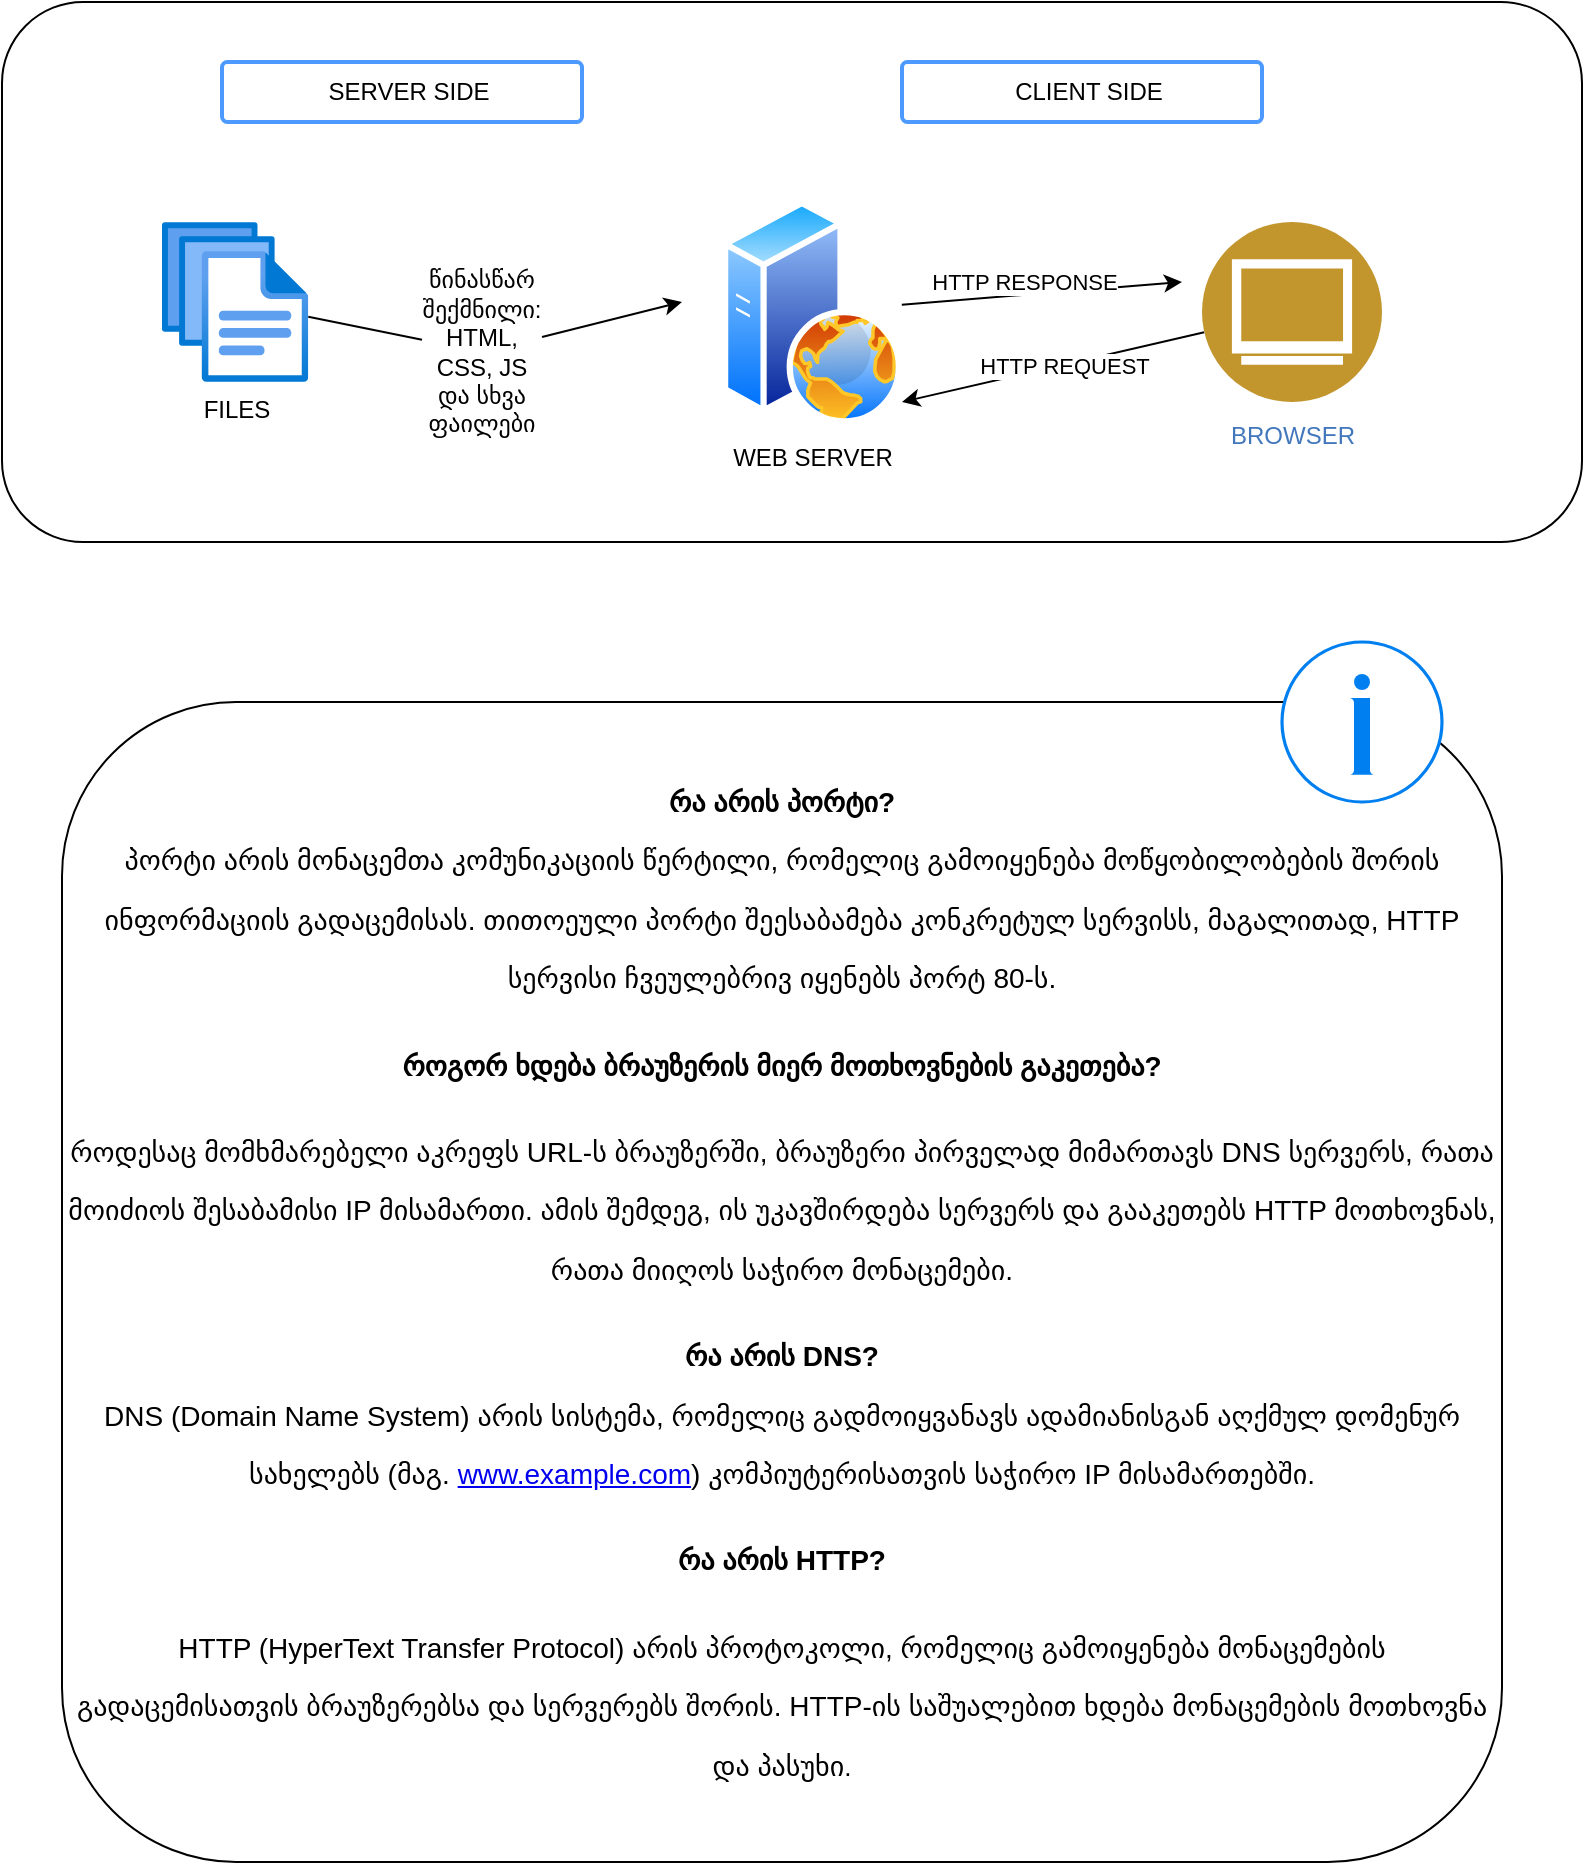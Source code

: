 <mxfile>
    <diagram id="XaGSM2G8S82zHEP58ltX" name="Page-1">
        <mxGraphModel dx="1211" dy="871" grid="1" gridSize="10" guides="1" tooltips="1" connect="1" arrows="1" fold="1" page="1" pageScale="1" pageWidth="850" pageHeight="1100" math="0" shadow="0">
            <root>
                <mxCell id="0"/>
                <mxCell id="1" parent="0"/>
                <mxCell id="31" value="&lt;p style=&quot;caret-color: rgb(0, 0, 0); line-height: 210%; font-size: 14px;&quot;&gt;&lt;font style=&quot;font-size: 14px;&quot;&gt;&lt;strong style=&quot;&quot;&gt;რა არის პორტი?&lt;/strong&gt;&lt;br&gt;პორტი არის მონაცემთა კომუნიკაციის წერტილი, რომელიც გამოიყენება მოწყობილობების შორის ინფორმაციის გადაცემისას. თითოეული პორტი შეესაბამება კონკრეტულ სერვისს, მაგალითად, HTTP სერვისი ჩვეულებრივ იყენებს პორტ 80-ს.&lt;/font&gt;&lt;/p&gt;&lt;p style=&quot;caret-color: rgb(0, 0, 0); line-height: 210%; font-size: 14px;&quot;&gt;&lt;font style=&quot;font-size: 14px;&quot;&gt;&lt;strong&gt;როგორ ხდება ბრაუზერის მიერ მოთხოვნების გაკეთება?&lt;/strong&gt;&lt;br&gt;&lt;/font&gt;&lt;/p&gt;&lt;p style=&quot;caret-color: rgb(0, 0, 0); line-height: 210%; font-size: 14px;&quot;&gt;&lt;font style=&quot;font-size: 14px;&quot;&gt;როდესაც მომხმარებელი აკრეფს URL-ს ბრაუზერში, ბრაუზერი პირველად მიმართავს DNS სერვერს, რათა მოიძიოს შესაბამისი IP მისამართი. ამის შემდეგ, ის უკავშირდება სერვერს და გააკეთებს HTTP მოთხოვნას, რათა მიიღოს საჭირო მონაცემები.&lt;/font&gt;&lt;/p&gt;&lt;p style=&quot;caret-color: rgb(0, 0, 0); line-height: 210%; font-size: 14px;&quot;&gt;&lt;font style=&quot;font-size: 14px;&quot;&gt;&lt;strong&gt;რა არის DNS?&lt;/strong&gt;&lt;br&gt;DNS (Domain Name System) არის სისტემა, რომელიც გადმოიყვანავს ადამიანისგან აღქმულ დომენურ სახელებს (მაგ.&lt;span class=&quot;Apple-converted-space&quot;&gt;&amp;nbsp;&lt;/span&gt;&lt;a href=&quot;http://www.example.com/&quot; target=&quot;_new&quot; rel=&quot;noopener&quot;&gt;www.example.com&lt;/a&gt;) კომპიუტერისათვის საჭირო IP მისამართებში.&lt;/font&gt;&lt;/p&gt;&lt;p style=&quot;caret-color: rgb(0, 0, 0); line-height: 210%; font-size: 14px;&quot;&gt;&lt;font style=&quot;font-size: 14px;&quot;&gt;&lt;strong style=&quot;&quot;&gt;რა არის HTTP?&lt;/strong&gt;&lt;br&gt;&lt;/font&gt;&lt;/p&gt;&lt;div style=&quot;line-height: 210%; font-size: 14px;&quot;&gt;&lt;span style=&quot;background-color: initial;&quot;&gt;&lt;font style=&quot;font-size: 14px;&quot;&gt;HTTP (HyperText Transfer Protocol) არის პროტოკოლი, რომელიც გამოიყენება მონაცემების გადაცემისათვის ბრაუზერებსა და სერვერებს შორის. HTTP-ის საშუალებით ხდება მონაცემების მოთხოვნა და პასუხი&lt;/font&gt;&lt;span style=&quot;font-size: 13px;&quot;&gt;.&lt;/span&gt;&lt;/span&gt;&lt;/div&gt;&lt;p&gt;&lt;/p&gt;" style="rounded=1;whiteSpace=wrap;html=1;flipV=1;flipH=1;" vertex="1" parent="1">
                    <mxGeometry x="60" y="410" width="720" height="580" as="geometry"/>
                </mxCell>
                <mxCell id="30" value="" style="rounded=1;whiteSpace=wrap;html=1;flipV=1;flipH=1;" vertex="1" parent="1">
                    <mxGeometry x="30" y="60" width="790" height="270" as="geometry"/>
                </mxCell>
                <mxCell id="19" style="edgeStyle=none;html=1;startArrow=none;" edge="1" parent="1" source="24">
                    <mxGeometry relative="1" as="geometry">
                        <mxPoint x="370" y="210" as="targetPoint"/>
                    </mxGeometry>
                </mxCell>
                <mxCell id="3" value="FILES" style="aspect=fixed;html=1;points=[];align=center;image;fontSize=12;image=img/lib/azure2/general/Files.svg;" vertex="1" parent="1">
                    <mxGeometry x="110" y="170" width="73.14" height="80" as="geometry"/>
                </mxCell>
                <mxCell id="23" style="edgeStyle=none;html=1;" edge="1" parent="1" source="4">
                    <mxGeometry relative="1" as="geometry">
                        <mxPoint x="620" y="200" as="targetPoint"/>
                    </mxGeometry>
                </mxCell>
                <mxCell id="26" value="HTTP RESPONSE" style="edgeLabel;html=1;align=center;verticalAlign=middle;resizable=0;points=[];" vertex="1" connectable="0" parent="23">
                    <mxGeometry x="-0.256" y="-2" relative="1" as="geometry">
                        <mxPoint x="8" y="-9" as="offset"/>
                    </mxGeometry>
                </mxCell>
                <mxCell id="4" value="WEB SERVER" style="aspect=fixed;perimeter=ellipsePerimeter;html=1;align=center;shadow=0;dashed=0;spacingTop=3;image;image=img/lib/active_directory/web_server.svg;" vertex="1" parent="1">
                    <mxGeometry x="390" y="158.75" width="90" height="112.5" as="geometry"/>
                </mxCell>
                <mxCell id="22" style="edgeStyle=none;html=1;" edge="1" parent="1" source="5">
                    <mxGeometry relative="1" as="geometry">
                        <mxPoint x="480" y="260" as="targetPoint"/>
                    </mxGeometry>
                </mxCell>
                <mxCell id="27" value="HTTP REQUEST" style="edgeLabel;html=1;align=center;verticalAlign=middle;resizable=0;points=[];" vertex="1" connectable="0" parent="22">
                    <mxGeometry x="-0.056" y="1" relative="1" as="geometry">
                        <mxPoint x="1" y="-1" as="offset"/>
                    </mxGeometry>
                </mxCell>
                <mxCell id="5" value="BROWSER" style="aspect=fixed;perimeter=ellipsePerimeter;html=1;align=center;shadow=0;dashed=0;fontColor=#4277BB;labelBackgroundColor=#ffffff;fontSize=12;spacingTop=3;image;image=img/lib/ibm/users/browser.svg;" vertex="1" parent="1">
                    <mxGeometry x="630" y="170" width="90" height="90" as="geometry"/>
                </mxCell>
                <mxCell id="9" value="SERVER SIDE" style="rounded=1;arcSize=9;align=center;spacingLeft=5;strokeColor=#4C9AFF;html=1;strokeWidth=2;fontSize=12" vertex="1" parent="1">
                    <mxGeometry x="140" y="90" width="180" height="30" as="geometry"/>
                </mxCell>
                <mxCell id="11" value="CLIENT SIDE" style="rounded=1;arcSize=9;align=center;spacingLeft=5;strokeColor=#4C9AFF;html=1;strokeWidth=2;fontSize=12" vertex="1" parent="1">
                    <mxGeometry x="480" y="90" width="180" height="30" as="geometry"/>
                </mxCell>
                <mxCell id="12" value="" style="html=1;verticalLabelPosition=bottom;labelBackgroundColor=#ffffff;verticalAlign=top;shadow=0;dashed=0;strokeWidth=2;shape=mxgraph.ios7.misc.info;strokeColor=#0080f0;sketch=0;" vertex="1" parent="1">
                    <mxGeometry x="670" y="380" width="80" height="80" as="geometry"/>
                </mxCell>
                <mxCell id="28" value="" style="edgeStyle=none;html=1;endArrow=none;" edge="1" parent="1" source="3" target="24">
                    <mxGeometry relative="1" as="geometry">
                        <mxPoint x="370" y="210" as="targetPoint"/>
                        <mxPoint x="183.14" y="210" as="sourcePoint"/>
                    </mxGeometry>
                </mxCell>
                <mxCell id="24" value="წინასწარ შექმნილი: HTML, CSS, JS და სხვა ფაილები" style="text;html=1;strokeColor=none;fillColor=none;align=center;verticalAlign=middle;whiteSpace=wrap;rounded=0;" vertex="1" parent="1">
                    <mxGeometry x="240" y="220" width="60" height="30" as="geometry"/>
                </mxCell>
            </root>
        </mxGraphModel>
    </diagram>
</mxfile>